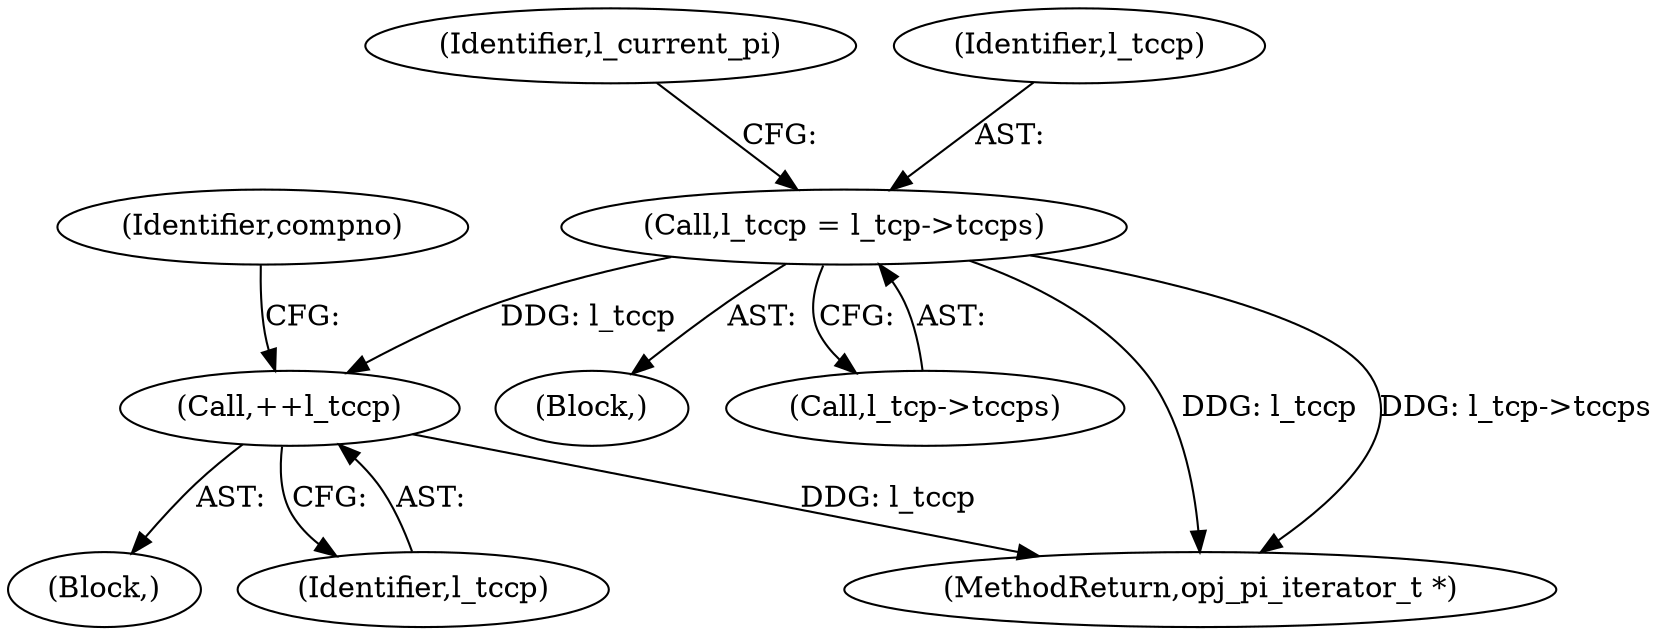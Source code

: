 digraph "0_openjpeg_c16bc057ba3f125051c9966cf1f5b68a05681de4@pointer" {
"1000391" [label="(Call,l_tccp = l_tcp->tccps)"];
"1000519" [label="(Call,++l_tccp)"];
"1000398" [label="(Identifier,l_current_pi)"];
"1000447" [label="(Block,)"];
"1000519" [label="(Call,++l_tccp)"];
"1000127" [label="(Block,)"];
"1000393" [label="(Call,l_tcp->tccps)"];
"1000391" [label="(Call,l_tccp = l_tcp->tccps)"];
"1000713" [label="(MethodReturn,opj_pi_iterator_t *)"];
"1000520" [label="(Identifier,l_tccp)"];
"1000392" [label="(Identifier,l_tccp)"];
"1000446" [label="(Identifier,compno)"];
"1000391" -> "1000127"  [label="AST: "];
"1000391" -> "1000393"  [label="CFG: "];
"1000392" -> "1000391"  [label="AST: "];
"1000393" -> "1000391"  [label="AST: "];
"1000398" -> "1000391"  [label="CFG: "];
"1000391" -> "1000713"  [label="DDG: l_tccp"];
"1000391" -> "1000713"  [label="DDG: l_tcp->tccps"];
"1000391" -> "1000519"  [label="DDG: l_tccp"];
"1000519" -> "1000447"  [label="AST: "];
"1000519" -> "1000520"  [label="CFG: "];
"1000520" -> "1000519"  [label="AST: "];
"1000446" -> "1000519"  [label="CFG: "];
"1000519" -> "1000713"  [label="DDG: l_tccp"];
}
